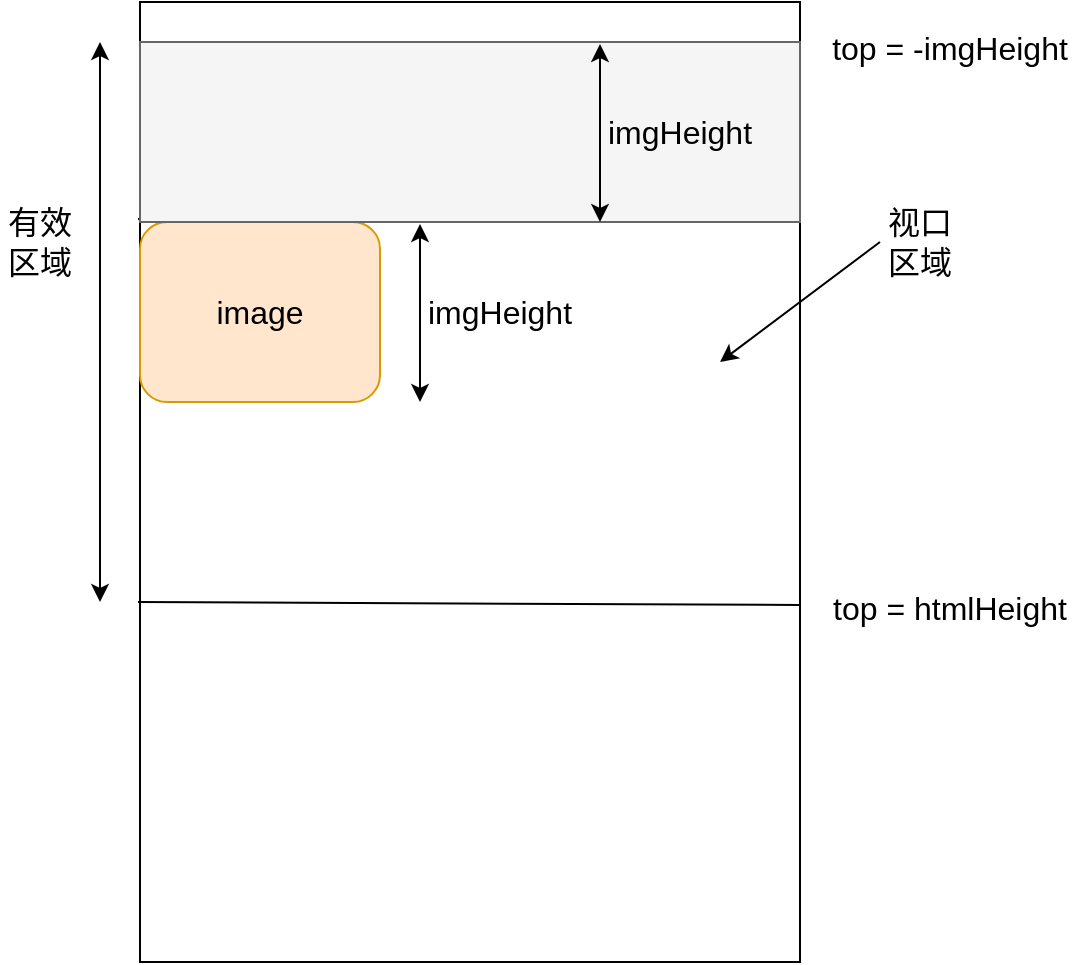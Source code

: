 <mxfile>
    <diagram id="ZBD_rcRHtC44gSuqaeNU" name="第 1 页">
        <mxGraphModel dx="894" dy="680" grid="1" gridSize="10" guides="1" tooltips="1" connect="1" arrows="1" fold="1" page="1" pageScale="1" pageWidth="827" pageHeight="1169" math="0" shadow="0">
            <root>
                <mxCell id="0"/>
                <mxCell id="1" parent="0"/>
                <mxCell id="3" value="" style="rounded=0;whiteSpace=wrap;html=1;" vertex="1" parent="1">
                    <mxGeometry x="170" y="100" width="330" height="480" as="geometry"/>
                </mxCell>
                <mxCell id="4" value="" style="rounded=1;whiteSpace=wrap;html=1;fillColor=#ffe6cc;strokeColor=#d79b00;" vertex="1" parent="1">
                    <mxGeometry x="170" y="210" width="120" height="90" as="geometry"/>
                </mxCell>
                <mxCell id="5" value="image" style="text;html=1;strokeColor=none;fillColor=none;align=center;verticalAlign=middle;whiteSpace=wrap;rounded=0;fontSize=16;" vertex="1" parent="1">
                    <mxGeometry x="200" y="237.5" width="60" height="35" as="geometry"/>
                </mxCell>
                <mxCell id="7" value="" style="endArrow=none;html=1;fontSize=16;exitX=-0.003;exitY=0.226;exitDx=0;exitDy=0;exitPerimeter=0;" edge="1" parent="1" source="3">
                    <mxGeometry width="50" height="50" relative="1" as="geometry">
                        <mxPoint x="450" y="260" as="sourcePoint"/>
                        <mxPoint x="500" y="210" as="targetPoint"/>
                    </mxGeometry>
                </mxCell>
                <mxCell id="8" value="" style="endArrow=none;html=1;fontSize=16;exitX=-0.003;exitY=0.226;exitDx=0;exitDy=0;exitPerimeter=0;" edge="1" parent="1" source="3">
                    <mxGeometry width="50" height="50" relative="1" as="geometry">
                        <mxPoint x="169.01" y="208.48" as="sourcePoint"/>
                        <mxPoint x="500" y="210" as="targetPoint"/>
                        <Array as="points">
                            <mxPoint x="350" y="210"/>
                        </Array>
                    </mxGeometry>
                </mxCell>
                <mxCell id="10" value="" style="endArrow=none;html=1;fontSize=16;exitX=-0.003;exitY=0.226;exitDx=0;exitDy=0;exitPerimeter=0;" edge="1" parent="1">
                    <mxGeometry width="50" height="50" relative="1" as="geometry">
                        <mxPoint x="169.01" y="400" as="sourcePoint"/>
                        <mxPoint x="500" y="401.52" as="targetPoint"/>
                    </mxGeometry>
                </mxCell>
                <mxCell id="12" value="" style="endArrow=classic;html=1;fontSize=16;" edge="1" parent="1">
                    <mxGeometry width="50" height="50" relative="1" as="geometry">
                        <mxPoint x="540" y="220" as="sourcePoint"/>
                        <mxPoint x="460" y="280" as="targetPoint"/>
                    </mxGeometry>
                </mxCell>
                <mxCell id="13" value="视口区域" style="text;html=1;strokeColor=none;fillColor=none;align=center;verticalAlign=middle;whiteSpace=wrap;rounded=0;fontSize=16;" vertex="1" parent="1">
                    <mxGeometry x="540" y="210" width="40" height="20" as="geometry"/>
                </mxCell>
                <mxCell id="14" value="" style="rounded=0;whiteSpace=wrap;html=1;fontSize=16;fillColor=#f5f5f5;strokeColor=#666666;fontColor=#333333;" vertex="1" parent="1">
                    <mxGeometry x="170" y="120" width="330" height="90" as="geometry"/>
                </mxCell>
                <mxCell id="16" value="" style="endArrow=classic;startArrow=classic;html=1;fontSize=16;" edge="1" parent="1">
                    <mxGeometry width="50" height="50" relative="1" as="geometry">
                        <mxPoint x="310" y="300" as="sourcePoint"/>
                        <mxPoint x="310" y="211" as="targetPoint"/>
                    </mxGeometry>
                </mxCell>
                <mxCell id="18" value="imgHeight" style="text;html=1;strokeColor=none;fillColor=none;align=center;verticalAlign=middle;whiteSpace=wrap;rounded=0;fontSize=16;" vertex="1" parent="1">
                    <mxGeometry x="330" y="242.5" width="40" height="25" as="geometry"/>
                </mxCell>
                <mxCell id="20" value="" style="endArrow=classic;startArrow=classic;html=1;fontSize=16;" edge="1" parent="1">
                    <mxGeometry width="50" height="50" relative="1" as="geometry">
                        <mxPoint x="400" y="210" as="sourcePoint"/>
                        <mxPoint x="400" y="121" as="targetPoint"/>
                    </mxGeometry>
                </mxCell>
                <mxCell id="21" value="imgHeight" style="text;html=1;strokeColor=none;fillColor=none;align=center;verticalAlign=middle;whiteSpace=wrap;rounded=0;fontSize=16;" vertex="1" parent="1">
                    <mxGeometry x="420" y="152.5" width="40" height="25" as="geometry"/>
                </mxCell>
                <mxCell id="22" value="top = -imgHeight" style="text;html=1;strokeColor=none;fillColor=none;align=center;verticalAlign=middle;whiteSpace=wrap;rounded=0;fontSize=16;" vertex="1" parent="1">
                    <mxGeometry x="510" y="110" width="130" height="25" as="geometry"/>
                </mxCell>
                <mxCell id="23" value="top = htmlHeight" style="text;html=1;strokeColor=none;fillColor=none;align=center;verticalAlign=middle;whiteSpace=wrap;rounded=0;fontSize=16;" vertex="1" parent="1">
                    <mxGeometry x="510" y="390" width="130" height="25" as="geometry"/>
                </mxCell>
                <mxCell id="24" value="" style="endArrow=classic;startArrow=classic;html=1;fontSize=16;" edge="1" parent="1">
                    <mxGeometry width="50" height="50" relative="1" as="geometry">
                        <mxPoint x="150" y="400" as="sourcePoint"/>
                        <mxPoint x="150" y="120" as="targetPoint"/>
                    </mxGeometry>
                </mxCell>
                <mxCell id="25" value="有效区域" style="text;html=1;strokeColor=none;fillColor=none;align=center;verticalAlign=middle;whiteSpace=wrap;rounded=0;fontSize=16;" vertex="1" parent="1">
                    <mxGeometry x="100" y="210" width="40" height="20" as="geometry"/>
                </mxCell>
            </root>
        </mxGraphModel>
    </diagram>
</mxfile>